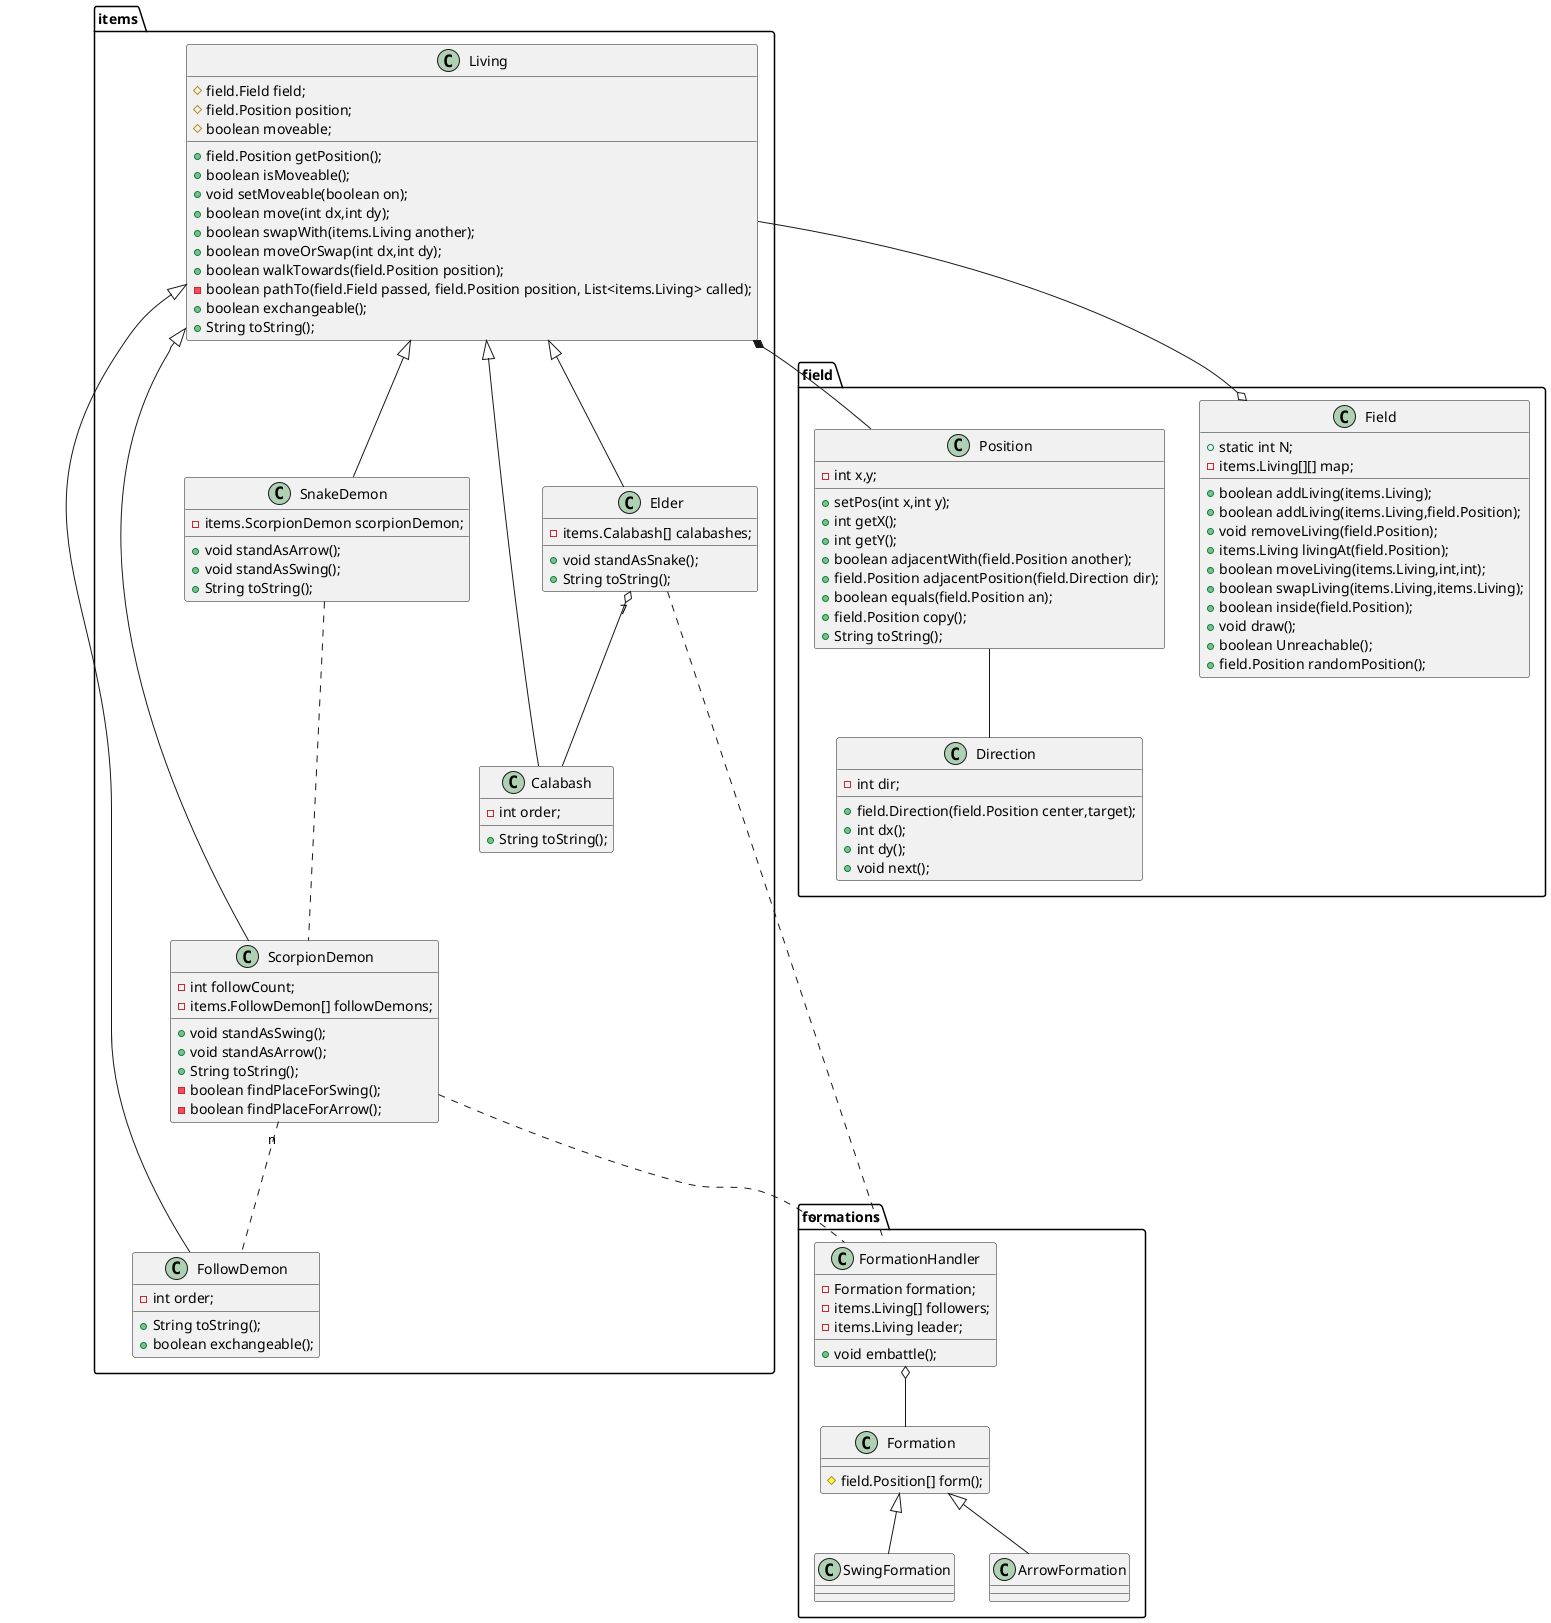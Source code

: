 @startuml

class items.Living{
    #field.Field field;
    #field.Position position;
    #boolean moveable;
    +field.Position getPosition();
    +boolean isMoveable();
    +void setMoveable(boolean on);
    +boolean move(int dx,int dy);
    +boolean swapWith(items.Living another);
    +boolean moveOrSwap(int dx,int dy);
    +boolean walkTowards(field.Position position);
    -boolean pathTo(field.Field passed, field.Position position, List<items.Living> called);
    +boolean exchangeable();
    +String toString();
}

field.Field o-- items.Living
items.Living *-- field.Position

class items.Calabash{
    -int order;
    +String toString();
}

items.Living <|-- items.Calabash

class items.Elder{
    -items.Calabash[] calabashes;
    +void standAsSnake();
    +String toString();
}

items.Living <|-- items.Elder
items.Elder "7" o-- items.Calabash

class items.FollowDemon{
    -int order;
    +String toString();
    +boolean exchangeable();
}

items.Living <|-- items.FollowDemon

class items.ScorpionDemon{
    -int followCount;
    -items.FollowDemon[] followDemons;
    +void standAsSwing();
    +void standAsArrow();
    +String toString();
    -boolean findPlaceForSwing();
    -boolean findPlaceForArrow();
}

items.Living <|-- items.ScorpionDemon
items.ScorpionDemon "n" ... items.FollowDemon

class items.SnakeDemon{
    -items.ScorpionDemon scorpionDemon;
    +void standAsArrow();
    +void standAsSwing();
    +String toString();
}

items.Living <|-- items.SnakeDemon
items.SnakeDemon ... items.ScorpionDemon

class field.Position{
    -int x,y;
    +setPos(int x,int y);
    +int getX();
    +int getY();
    +boolean adjacentWith(field.Position another);
    +field.Position adjacentPosition(field.Direction dir);
    +boolean equals(field.Position an);
    +field.Position copy();
    +String toString();
}

class field.Direction{
    -int dir;
    +field.Direction(field.Position center,target);
    +int dx();
    +int dy();
    +void next();
}

field.Position -- field.Direction

class field.Field{
    +static int N;
    -items.Living[][] map;
    +boolean addLiving(items.Living);
    +boolean addLiving(items.Living,field.Position);
    +void removeLiving(field.Position);
    +items.Living livingAt(field.Position);
    +boolean moveLiving(items.Living,int,int);
    +boolean swapLiving(items.Living,items.Living);
    +boolean inside(field.Position);
    +void draw();
    +boolean Unreachable();
    +field.Position randomPosition();
}

class formations.Formation{
    #field.Position[] form();
}

class formations.SwingFormation{
}

formations.Formation <|-- formations.SwingFormation

class formations.ArrowFormation{

}

formations.Formation <|-- formations.ArrowFormation

class formations.FormationHandler{
    -Formation formation;
    -items.Living[] followers;
    -items.Living leader;
    +void embattle();
}

formations.FormationHandler o-- formations.Formation

items.ScorpionDemon ... formations.FormationHandler
items.Elder ... formations.FormationHandler
